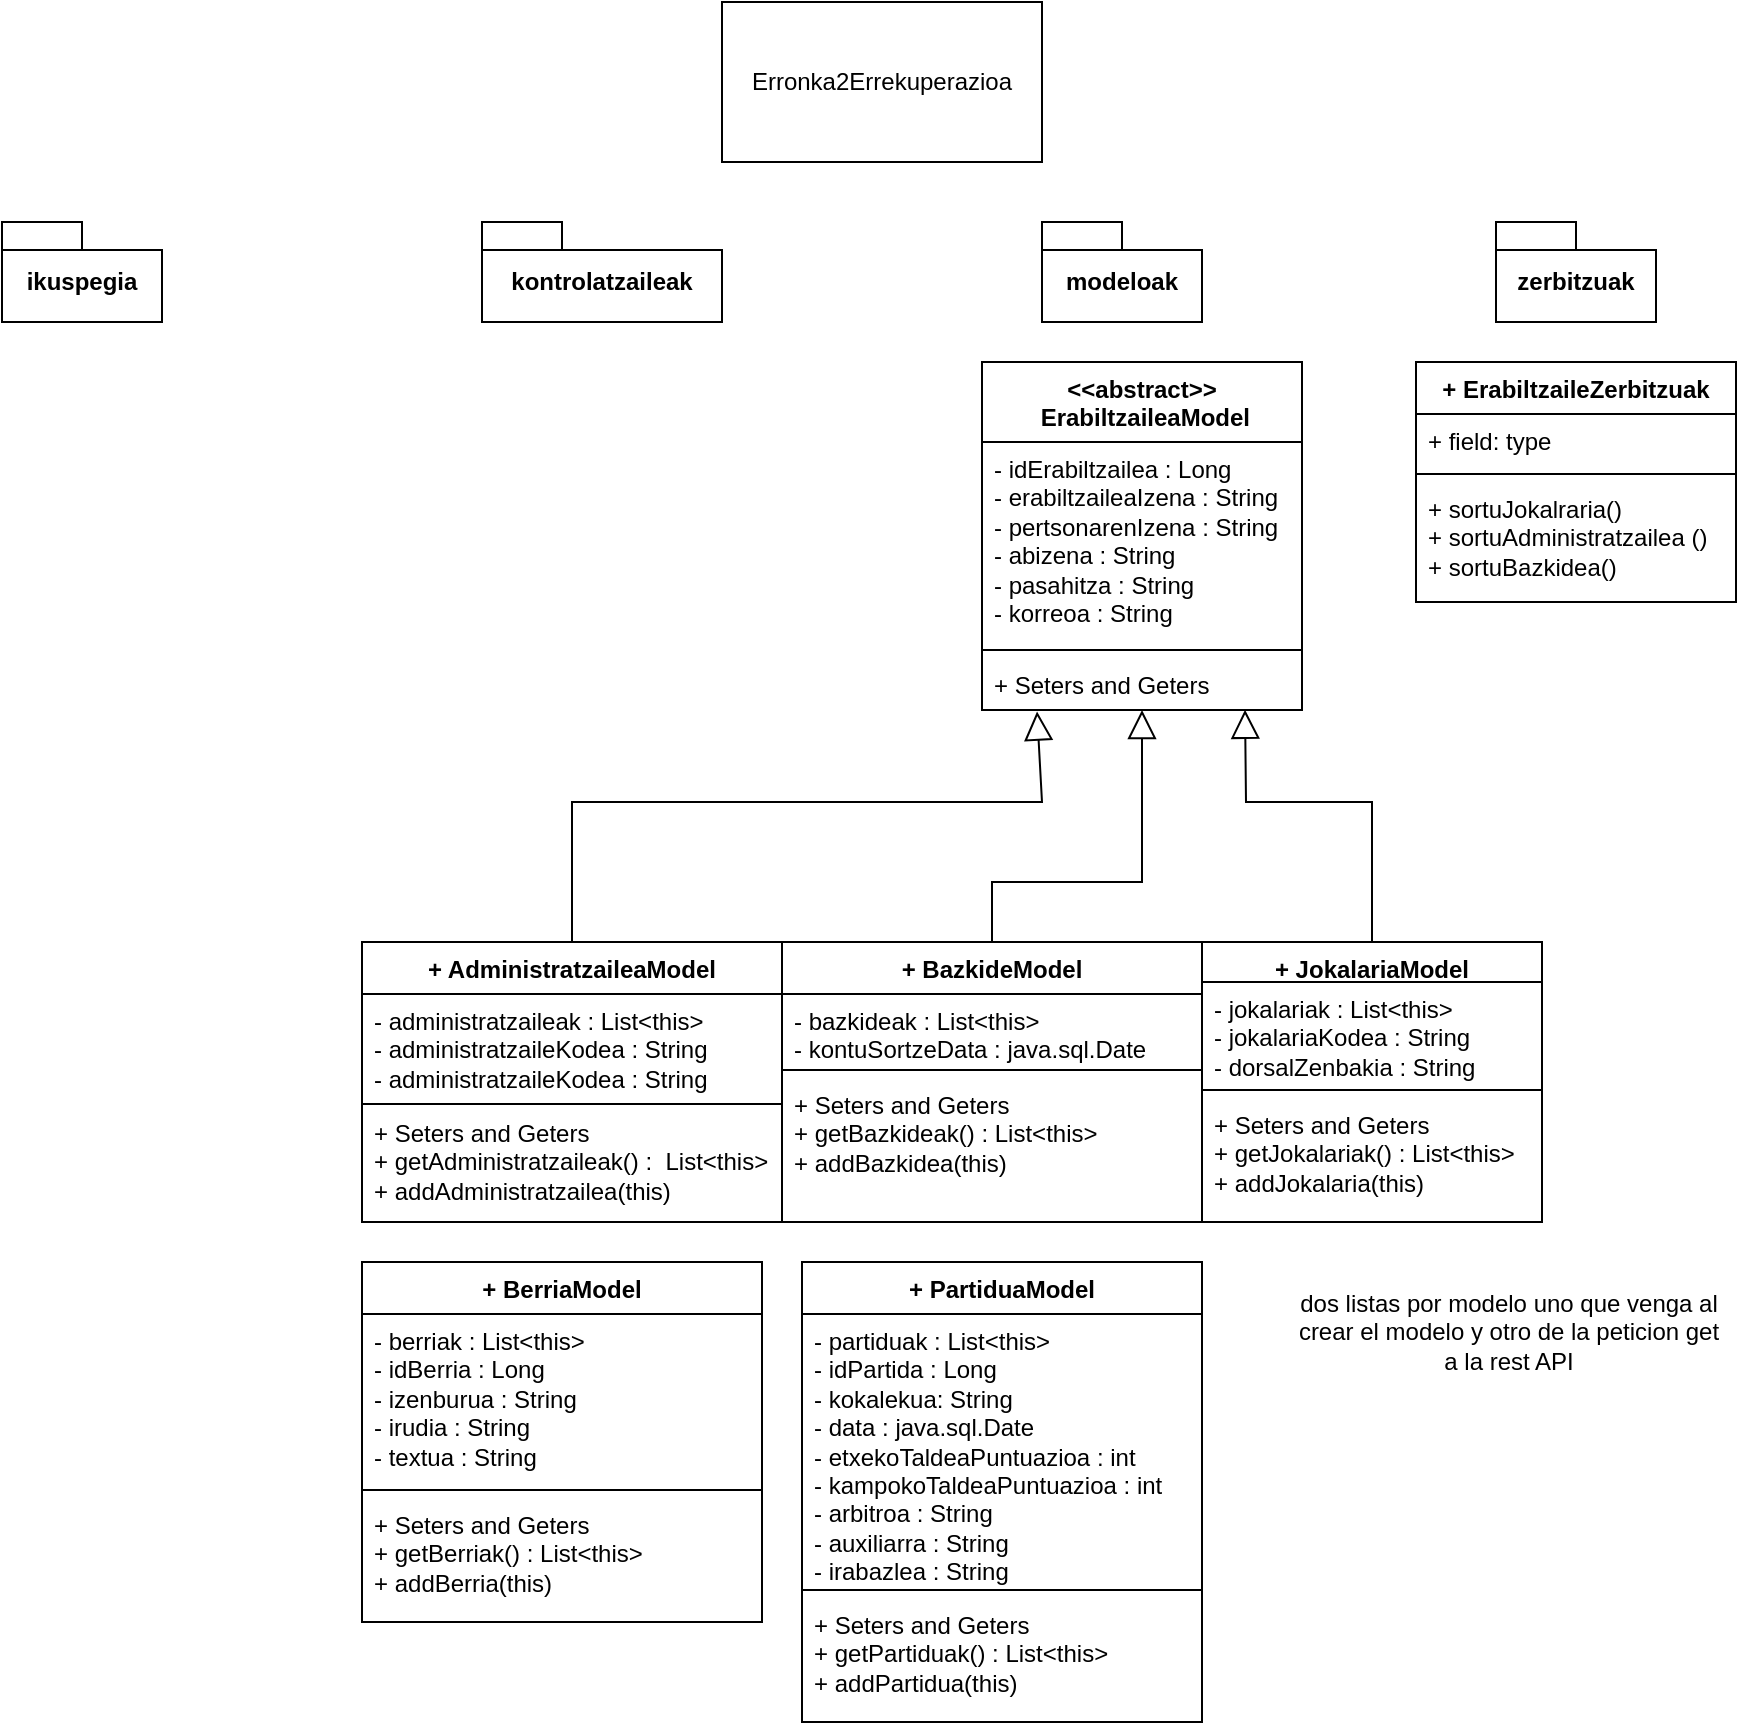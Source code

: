 <mxfile version="24.0.7" type="github">
  <diagram name="Página-1" id="b0td1KGCIOVVUUMVwXor">
    <mxGraphModel dx="819" dy="431" grid="1" gridSize="10" guides="1" tooltips="1" connect="1" arrows="1" fold="1" page="1" pageScale="1" pageWidth="827" pageHeight="1169" background="#FFFFFF" math="0" shadow="0">
      <root>
        <mxCell id="0" />
        <mxCell id="1" parent="0" />
        <mxCell id="ao7O_Tj5wUaxiQU58cre-1" value="Erronka2Errekuperazioa" style="rounded=0;whiteSpace=wrap;html=1;" parent="1" vertex="1">
          <mxGeometry x="360" y="80" width="160" height="80" as="geometry" />
        </mxCell>
        <mxCell id="ao7O_Tj5wUaxiQU58cre-2" value="ikuspegia" style="shape=folder;fontStyle=1;spacingTop=10;tabWidth=40;tabHeight=14;tabPosition=left;html=1;whiteSpace=wrap;" parent="1" vertex="1">
          <mxGeometry y="190" width="80" height="50" as="geometry" />
        </mxCell>
        <mxCell id="ao7O_Tj5wUaxiQU58cre-3" value="kontrolatzaileak" style="shape=folder;fontStyle=1;spacingTop=10;tabWidth=40;tabHeight=14;tabPosition=left;html=1;whiteSpace=wrap;" parent="1" vertex="1">
          <mxGeometry x="240" y="190" width="120" height="50" as="geometry" />
        </mxCell>
        <mxCell id="ao7O_Tj5wUaxiQU58cre-4" value="modeloak" style="shape=folder;fontStyle=1;spacingTop=10;tabWidth=40;tabHeight=14;tabPosition=left;html=1;whiteSpace=wrap;" parent="1" vertex="1">
          <mxGeometry x="520" y="190" width="80" height="50" as="geometry" />
        </mxCell>
        <mxCell id="ao7O_Tj5wUaxiQU58cre-5" value="zerbitzuak" style="shape=folder;fontStyle=1;spacingTop=10;tabWidth=40;tabHeight=14;tabPosition=left;html=1;whiteSpace=wrap;" parent="1" vertex="1">
          <mxGeometry x="747" y="190" width="80" height="50" as="geometry" />
        </mxCell>
        <mxCell id="ao7O_Tj5wUaxiQU58cre-6" value="&lt;div&gt;&amp;lt;&amp;lt;abstract&amp;gt;&amp;gt;&lt;/div&gt;&amp;nbsp;ErabiltzaileaModel" style="swimlane;fontStyle=1;align=center;verticalAlign=top;childLayout=stackLayout;horizontal=1;startSize=40;horizontalStack=0;resizeParent=1;resizeParentMax=0;resizeLast=0;collapsible=1;marginBottom=0;whiteSpace=wrap;html=1;" parent="1" vertex="1">
          <mxGeometry x="490" y="260" width="160" height="174" as="geometry" />
        </mxCell>
        <mxCell id="ao7O_Tj5wUaxiQU58cre-7" value="- idErabiltzailea : Long&lt;div&gt;- erabiltzaileaIzena : String&lt;/div&gt;&lt;div&gt;- pertsonarenIzena : String&lt;/div&gt;&lt;div&gt;- abizena : String&lt;/div&gt;&lt;div&gt;- pasahitza : String&lt;/div&gt;&lt;div&gt;- korreoa : String&lt;/div&gt;" style="text;strokeColor=none;fillColor=none;align=left;verticalAlign=top;spacingLeft=4;spacingRight=4;overflow=hidden;rotatable=0;points=[[0,0.5],[1,0.5]];portConstraint=eastwest;whiteSpace=wrap;html=1;" parent="ao7O_Tj5wUaxiQU58cre-6" vertex="1">
          <mxGeometry y="40" width="160" height="100" as="geometry" />
        </mxCell>
        <mxCell id="ao7O_Tj5wUaxiQU58cre-8" value="" style="line;strokeWidth=1;fillColor=none;align=left;verticalAlign=middle;spacingTop=-1;spacingLeft=3;spacingRight=3;rotatable=0;labelPosition=right;points=[];portConstraint=eastwest;strokeColor=inherit;" parent="ao7O_Tj5wUaxiQU58cre-6" vertex="1">
          <mxGeometry y="140" width="160" height="8" as="geometry" />
        </mxCell>
        <mxCell id="ao7O_Tj5wUaxiQU58cre-9" value="+ Seters and Geters" style="text;strokeColor=none;fillColor=none;align=left;verticalAlign=top;spacingLeft=4;spacingRight=4;overflow=hidden;rotatable=0;points=[[0,0.5],[1,0.5]];portConstraint=eastwest;whiteSpace=wrap;html=1;" parent="ao7O_Tj5wUaxiQU58cre-6" vertex="1">
          <mxGeometry y="148" width="160" height="26" as="geometry" />
        </mxCell>
        <mxCell id="ao7O_Tj5wUaxiQU58cre-10" value="+ JokalariaModel" style="swimlane;fontStyle=1;align=center;verticalAlign=top;childLayout=stackLayout;horizontal=1;startSize=20;horizontalStack=0;resizeParent=1;resizeParentMax=0;resizeLast=0;collapsible=1;marginBottom=0;whiteSpace=wrap;html=1;" parent="1" vertex="1">
          <mxGeometry x="600" y="550" width="170" height="140" as="geometry" />
        </mxCell>
        <mxCell id="LetN_RV759guSiDP1PKQ-1" value="&lt;div&gt;- jokalariak : List&amp;lt;this&amp;gt;&lt;/div&gt;- jokalariaKodea : String&lt;div&gt;- dorsalZenbakia : String&lt;/div&gt;" style="text;strokeColor=none;fillColor=none;align=left;verticalAlign=top;spacingLeft=4;spacingRight=4;overflow=hidden;rotatable=0;points=[[0,0.5],[1,0.5]];portConstraint=eastwest;whiteSpace=wrap;html=1;" vertex="1" parent="ao7O_Tj5wUaxiQU58cre-10">
          <mxGeometry y="20" width="170" height="50" as="geometry" />
        </mxCell>
        <mxCell id="ao7O_Tj5wUaxiQU58cre-12" value="" style="line;strokeWidth=1;fillColor=none;align=left;verticalAlign=middle;spacingTop=-1;spacingLeft=3;spacingRight=3;rotatable=0;labelPosition=right;points=[];portConstraint=eastwest;strokeColor=inherit;" parent="ao7O_Tj5wUaxiQU58cre-10" vertex="1">
          <mxGeometry y="70" width="170" height="8" as="geometry" />
        </mxCell>
        <mxCell id="ao7O_Tj5wUaxiQU58cre-13" value="+ Seters and Geters&lt;div&gt;+ getJokalariak() : List&amp;lt;this&amp;gt;&lt;/div&gt;&lt;div&gt;+ addJokalaria(this)&lt;/div&gt;" style="text;strokeColor=none;fillColor=none;align=left;verticalAlign=top;spacingLeft=4;spacingRight=4;overflow=hidden;rotatable=0;points=[[0,0.5],[1,0.5]];portConstraint=eastwest;whiteSpace=wrap;html=1;" parent="ao7O_Tj5wUaxiQU58cre-10" vertex="1">
          <mxGeometry y="78" width="170" height="62" as="geometry" />
        </mxCell>
        <mxCell id="LetN_RV759guSiDP1PKQ-2" value="+ BazkideModel" style="swimlane;fontStyle=1;align=center;verticalAlign=top;childLayout=stackLayout;horizontal=1;startSize=26;horizontalStack=0;resizeParent=1;resizeParentMax=0;resizeLast=0;collapsible=1;marginBottom=0;whiteSpace=wrap;html=1;" vertex="1" parent="1">
          <mxGeometry x="390" y="550" width="210" height="140" as="geometry" />
        </mxCell>
        <mxCell id="LetN_RV759guSiDP1PKQ-3" value="&lt;div&gt;- bazkideak : List&amp;lt;this&amp;gt;&lt;/div&gt;-&amp;nbsp;kontuSortzeData : java.sql.Date" style="text;strokeColor=none;fillColor=none;align=left;verticalAlign=top;spacingLeft=4;spacingRight=4;overflow=hidden;rotatable=0;points=[[0,0.5],[1,0.5]];portConstraint=eastwest;whiteSpace=wrap;html=1;" vertex="1" parent="LetN_RV759guSiDP1PKQ-2">
          <mxGeometry y="26" width="210" height="34" as="geometry" />
        </mxCell>
        <mxCell id="LetN_RV759guSiDP1PKQ-4" value="" style="line;strokeWidth=1;fillColor=none;align=left;verticalAlign=middle;spacingTop=-1;spacingLeft=3;spacingRight=3;rotatable=0;labelPosition=right;points=[];portConstraint=eastwest;strokeColor=inherit;" vertex="1" parent="LetN_RV759guSiDP1PKQ-2">
          <mxGeometry y="60" width="210" height="8" as="geometry" />
        </mxCell>
        <mxCell id="LetN_RV759guSiDP1PKQ-5" value="+ Seters and Geters&lt;div&gt;+ getBazkideak() : List&amp;lt;this&amp;gt;&lt;/div&gt;&lt;div&gt;+ addBazkidea(this)&lt;/div&gt;" style="text;strokeColor=none;fillColor=none;align=left;verticalAlign=top;spacingLeft=4;spacingRight=4;overflow=hidden;rotatable=0;points=[[0,0.5],[1,0.5]];portConstraint=eastwest;whiteSpace=wrap;html=1;" vertex="1" parent="LetN_RV759guSiDP1PKQ-2">
          <mxGeometry y="68" width="210" height="72" as="geometry" />
        </mxCell>
        <mxCell id="LetN_RV759guSiDP1PKQ-7" value="+ AdministratzaileaModel" style="swimlane;fontStyle=1;align=center;verticalAlign=top;childLayout=stackLayout;horizontal=1;startSize=26;horizontalStack=0;resizeParent=1;resizeParentMax=0;resizeLast=0;collapsible=1;marginBottom=0;whiteSpace=wrap;html=1;" vertex="1" parent="1">
          <mxGeometry x="180" y="550" width="210" height="140" as="geometry" />
        </mxCell>
        <mxCell id="LetN_RV759guSiDP1PKQ-11" value="&lt;div&gt;- administratzaileak : List&amp;lt;&lt;span style=&quot;background-color: initial;&quot;&gt;this&amp;gt;&lt;/span&gt;&lt;/div&gt;-&amp;nbsp;administratzaileKodea : String&lt;div&gt;-&amp;nbsp;administratzaileKodea : String&lt;br&gt;&lt;/div&gt;" style="text;strokeColor=none;fillColor=none;align=left;verticalAlign=top;spacingLeft=4;spacingRight=4;overflow=hidden;rotatable=0;points=[[0,0.5],[1,0.5]];portConstraint=eastwest;whiteSpace=wrap;html=1;" vertex="1" parent="LetN_RV759guSiDP1PKQ-7">
          <mxGeometry y="26" width="210" height="54" as="geometry" />
        </mxCell>
        <mxCell id="LetN_RV759guSiDP1PKQ-9" value="" style="line;strokeWidth=1;fillColor=none;align=left;verticalAlign=middle;spacingTop=-1;spacingLeft=3;spacingRight=3;rotatable=0;labelPosition=right;points=[];portConstraint=eastwest;strokeColor=inherit;" vertex="1" parent="LetN_RV759guSiDP1PKQ-7">
          <mxGeometry y="80" width="210" height="2" as="geometry" />
        </mxCell>
        <mxCell id="LetN_RV759guSiDP1PKQ-10" value="+ Seters and Geters&lt;div&gt;+ getAdministratzaileak() :&amp;nbsp; List&amp;lt;this&amp;gt;&lt;/div&gt;&lt;div&gt;+ addAdministratzailea(this)&lt;/div&gt;" style="text;strokeColor=none;fillColor=none;align=left;verticalAlign=top;spacingLeft=4;spacingRight=4;overflow=hidden;rotatable=0;points=[[0,0.5],[1,0.5]];portConstraint=eastwest;whiteSpace=wrap;html=1;" vertex="1" parent="LetN_RV759guSiDP1PKQ-7">
          <mxGeometry y="82" width="210" height="58" as="geometry" />
        </mxCell>
        <mxCell id="LetN_RV759guSiDP1PKQ-14" value="" style="endArrow=block;endFill=0;endSize=12;html=1;rounded=0;exitX=0.5;exitY=0;exitDx=0;exitDy=0;entryX=0.822;entryY=0.995;entryDx=0;entryDy=0;entryPerimeter=0;" edge="1" parent="1" source="ao7O_Tj5wUaxiQU58cre-10" target="ao7O_Tj5wUaxiQU58cre-9">
          <mxGeometry width="160" relative="1" as="geometry">
            <mxPoint x="460" y="470" as="sourcePoint" />
            <mxPoint x="620" y="470" as="targetPoint" />
            <Array as="points">
              <mxPoint x="685" y="480" />
              <mxPoint x="622" y="480" />
            </Array>
          </mxGeometry>
        </mxCell>
        <mxCell id="LetN_RV759guSiDP1PKQ-15" value="" style="endArrow=block;endFill=0;endSize=12;html=1;rounded=0;exitX=0.5;exitY=0;exitDx=0;exitDy=0;" edge="1" parent="1" source="LetN_RV759guSiDP1PKQ-2" target="ao7O_Tj5wUaxiQU58cre-9">
          <mxGeometry width="160" relative="1" as="geometry">
            <mxPoint x="520" y="550" as="sourcePoint" />
            <mxPoint x="452" y="434" as="targetPoint" />
            <Array as="points">
              <mxPoint x="495" y="520" />
              <mxPoint x="570" y="520" />
            </Array>
          </mxGeometry>
        </mxCell>
        <mxCell id="LetN_RV759guSiDP1PKQ-16" value="" style="endArrow=block;endFill=0;endSize=12;html=1;rounded=0;exitX=0.5;exitY=0;exitDx=0;exitDy=0;entryX=0.172;entryY=1.031;entryDx=0;entryDy=0;entryPerimeter=0;" edge="1" parent="1" source="LetN_RV759guSiDP1PKQ-7" target="ao7O_Tj5wUaxiQU58cre-9">
          <mxGeometry width="160" relative="1" as="geometry">
            <mxPoint x="320" y="550" as="sourcePoint" />
            <mxPoint x="365" y="434" as="targetPoint" />
            <Array as="points">
              <mxPoint x="285" y="480" />
              <mxPoint x="520" y="480" />
            </Array>
          </mxGeometry>
        </mxCell>
        <mxCell id="LetN_RV759guSiDP1PKQ-21" value="+ BerriaModel" style="swimlane;fontStyle=1;align=center;verticalAlign=top;childLayout=stackLayout;horizontal=1;startSize=26;horizontalStack=0;resizeParent=1;resizeParentMax=0;resizeLast=0;collapsible=1;marginBottom=0;whiteSpace=wrap;html=1;" vertex="1" parent="1">
          <mxGeometry x="180" y="710" width="200" height="180" as="geometry" />
        </mxCell>
        <mxCell id="LetN_RV759guSiDP1PKQ-22" value="&lt;div&gt;- berriak : List&amp;lt;this&amp;gt;&lt;/div&gt;- idBerria : Long&lt;div&gt;- izenburua : String&lt;/div&gt;&lt;div&gt;- irudia : String&lt;/div&gt;&lt;div&gt;- textua : String&lt;/div&gt;" style="text;strokeColor=none;fillColor=none;align=left;verticalAlign=top;spacingLeft=4;spacingRight=4;overflow=hidden;rotatable=0;points=[[0,0.5],[1,0.5]];portConstraint=eastwest;whiteSpace=wrap;html=1;" vertex="1" parent="LetN_RV759guSiDP1PKQ-21">
          <mxGeometry y="26" width="200" height="84" as="geometry" />
        </mxCell>
        <mxCell id="LetN_RV759guSiDP1PKQ-23" value="" style="line;strokeWidth=1;fillColor=none;align=left;verticalAlign=middle;spacingTop=-1;spacingLeft=3;spacingRight=3;rotatable=0;labelPosition=right;points=[];portConstraint=eastwest;strokeColor=inherit;" vertex="1" parent="LetN_RV759guSiDP1PKQ-21">
          <mxGeometry y="110" width="200" height="8" as="geometry" />
        </mxCell>
        <mxCell id="LetN_RV759guSiDP1PKQ-24" value="+ Seters and Geters&lt;div&gt;+ getBerriak() : List&amp;lt;this&amp;gt;&lt;/div&gt;&lt;div&gt;+ addBerria(this)&amp;nbsp;&lt;/div&gt;" style="text;strokeColor=none;fillColor=none;align=left;verticalAlign=top;spacingLeft=4;spacingRight=4;overflow=hidden;rotatable=0;points=[[0,0.5],[1,0.5]];portConstraint=eastwest;whiteSpace=wrap;html=1;" vertex="1" parent="LetN_RV759guSiDP1PKQ-21">
          <mxGeometry y="118" width="200" height="62" as="geometry" />
        </mxCell>
        <mxCell id="LetN_RV759guSiDP1PKQ-25" value="+ PartiduaModel" style="swimlane;fontStyle=1;align=center;verticalAlign=top;childLayout=stackLayout;horizontal=1;startSize=26;horizontalStack=0;resizeParent=1;resizeParentMax=0;resizeLast=0;collapsible=1;marginBottom=0;whiteSpace=wrap;html=1;" vertex="1" parent="1">
          <mxGeometry x="400" y="710" width="200" height="230" as="geometry" />
        </mxCell>
        <mxCell id="LetN_RV759guSiDP1PKQ-26" value="&lt;div&gt;- partiduak : List&amp;lt;this&amp;gt;&lt;/div&gt;- idPartida : Long&lt;div&gt;- kokalekua: String&lt;/div&gt;&lt;div&gt;&lt;span style=&quot;background-color: initial;&quot;&gt;- data : java.sql.Date&lt;/span&gt;&lt;/div&gt;&lt;div&gt;&lt;span style=&quot;background-color: initial;&quot;&gt;-&amp;nbsp;&lt;/span&gt;&lt;span style=&quot;background-color: initial;&quot;&gt;etxekoTaldeaPuntuazioa : int&lt;/span&gt;&lt;br&gt;&lt;/div&gt;&lt;div&gt;&lt;span style=&quot;background-color: initial;&quot;&gt;-&amp;nbsp;&lt;/span&gt;&lt;span style=&quot;background-color: initial;&quot;&gt;kampokoTaldeaPuntuazioa : int&lt;/span&gt;&lt;/div&gt;&lt;div&gt;&lt;span style=&quot;background-color: initial;&quot;&gt;- arbitroa : String&lt;/span&gt;&lt;/div&gt;&lt;div&gt;&lt;span style=&quot;background-color: initial;&quot;&gt;- auxiliarra : String&lt;/span&gt;&lt;/div&gt;&lt;div&gt;&lt;span style=&quot;background-color: initial;&quot;&gt;- irabazlea : String&lt;/span&gt;&lt;/div&gt;&lt;div&gt;&lt;span style=&quot;background-color: initial;&quot;&gt;- aktaFintxategiaLink : String&lt;/span&gt;&lt;/div&gt;" style="text;strokeColor=none;fillColor=none;align=left;verticalAlign=top;spacingLeft=4;spacingRight=4;overflow=hidden;rotatable=0;points=[[0,0.5],[1,0.5]];portConstraint=eastwest;whiteSpace=wrap;html=1;" vertex="1" parent="LetN_RV759guSiDP1PKQ-25">
          <mxGeometry y="26" width="200" height="134" as="geometry" />
        </mxCell>
        <mxCell id="LetN_RV759guSiDP1PKQ-27" value="" style="line;strokeWidth=1;fillColor=none;align=left;verticalAlign=middle;spacingTop=-1;spacingLeft=3;spacingRight=3;rotatable=0;labelPosition=right;points=[];portConstraint=eastwest;strokeColor=inherit;" vertex="1" parent="LetN_RV759guSiDP1PKQ-25">
          <mxGeometry y="160" width="200" height="8" as="geometry" />
        </mxCell>
        <mxCell id="LetN_RV759guSiDP1PKQ-28" value="+ Seters and Geters&lt;div&gt;+ getPartiduak() : List&amp;lt;this&amp;gt;&lt;/div&gt;&lt;div&gt;+ addPartidua(this)&amp;nbsp;&lt;/div&gt;" style="text;strokeColor=none;fillColor=none;align=left;verticalAlign=top;spacingLeft=4;spacingRight=4;overflow=hidden;rotatable=0;points=[[0,0.5],[1,0.5]];portConstraint=eastwest;whiteSpace=wrap;html=1;" vertex="1" parent="LetN_RV759guSiDP1PKQ-25">
          <mxGeometry y="168" width="200" height="62" as="geometry" />
        </mxCell>
        <mxCell id="LetN_RV759guSiDP1PKQ-30" style="edgeStyle=orthogonalEdgeStyle;rounded=0;orthogonalLoop=1;jettySize=auto;html=1;entryX=1;entryY=1.1;entryDx=0;entryDy=0;entryPerimeter=0;" edge="1" parent="1">
          <mxGeometry relative="1" as="geometry">
            <mxPoint x="750" y="310" as="sourcePoint" />
            <mxPoint x="750" y="310" as="targetPoint" />
          </mxGeometry>
        </mxCell>
        <mxCell id="LetN_RV759guSiDP1PKQ-31" value="+ ErabiltzaileZerbitzuak" style="swimlane;fontStyle=1;align=center;verticalAlign=top;childLayout=stackLayout;horizontal=1;startSize=26;horizontalStack=0;resizeParent=1;resizeParentMax=0;resizeLast=0;collapsible=1;marginBottom=0;whiteSpace=wrap;html=1;" vertex="1" parent="1">
          <mxGeometry x="707" y="260" width="160" height="120" as="geometry" />
        </mxCell>
        <mxCell id="LetN_RV759guSiDP1PKQ-32" value="+ field: type" style="text;strokeColor=none;fillColor=none;align=left;verticalAlign=top;spacingLeft=4;spacingRight=4;overflow=hidden;rotatable=0;points=[[0,0.5],[1,0.5]];portConstraint=eastwest;whiteSpace=wrap;html=1;" vertex="1" parent="LetN_RV759guSiDP1PKQ-31">
          <mxGeometry y="26" width="160" height="26" as="geometry" />
        </mxCell>
        <mxCell id="LetN_RV759guSiDP1PKQ-33" value="" style="line;strokeWidth=1;fillColor=none;align=left;verticalAlign=middle;spacingTop=-1;spacingLeft=3;spacingRight=3;rotatable=0;labelPosition=right;points=[];portConstraint=eastwest;strokeColor=inherit;" vertex="1" parent="LetN_RV759guSiDP1PKQ-31">
          <mxGeometry y="52" width="160" height="8" as="geometry" />
        </mxCell>
        <mxCell id="LetN_RV759guSiDP1PKQ-34" value="+ sortuJokalraria()&lt;div&gt;+ sortuAdministratzailea ()&lt;/div&gt;&lt;div&gt;+ sortuBazkidea()&lt;/div&gt;" style="text;strokeColor=none;fillColor=none;align=left;verticalAlign=top;spacingLeft=4;spacingRight=4;overflow=hidden;rotatable=0;points=[[0,0.5],[1,0.5]];portConstraint=eastwest;whiteSpace=wrap;html=1;" vertex="1" parent="LetN_RV759guSiDP1PKQ-31">
          <mxGeometry y="60" width="160" height="60" as="geometry" />
        </mxCell>
        <mxCell id="LetN_RV759guSiDP1PKQ-36" value="dos listas por modelo uno que venga al crear el modelo y otro de la peticion get a la rest API" style="text;html=1;align=center;verticalAlign=middle;whiteSpace=wrap;rounded=0;" vertex="1" parent="1">
          <mxGeometry x="647" y="700" width="213" height="90" as="geometry" />
        </mxCell>
      </root>
    </mxGraphModel>
  </diagram>
</mxfile>
